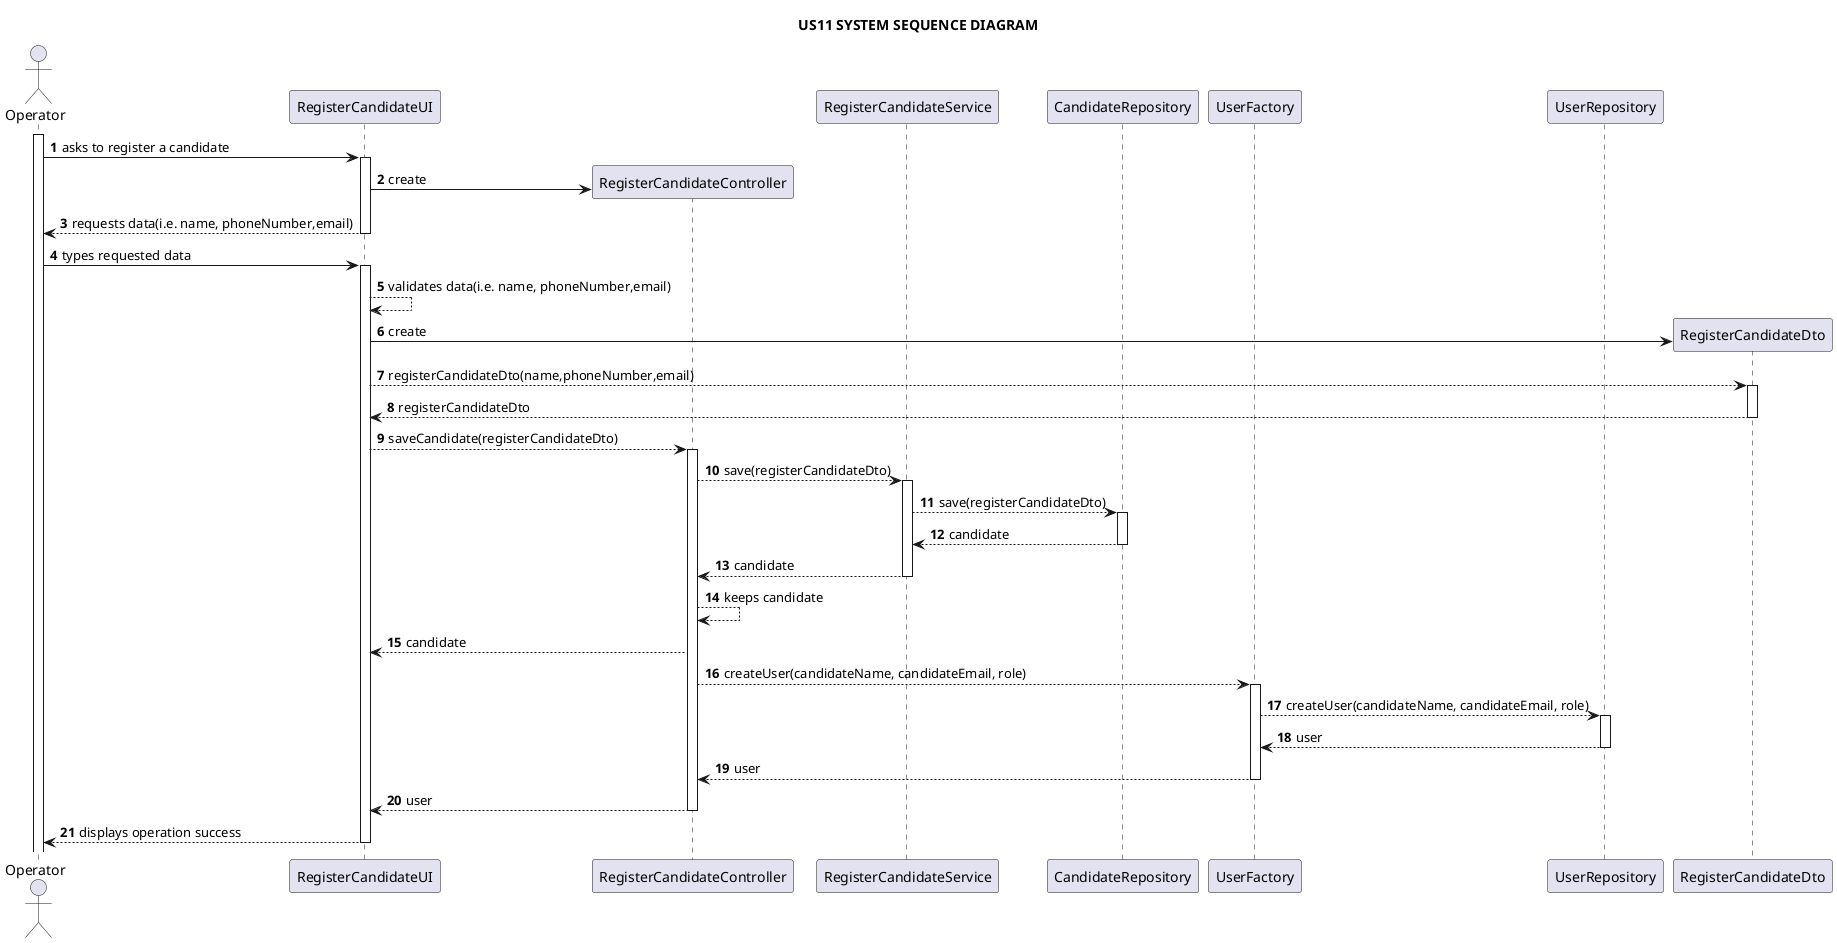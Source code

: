 @startuml

title US11 SYSTEM SEQUENCE DIAGRAM

autonumber

actor Operator as a
participant RegisterCandidateUI as ui
participant RegisterCandidateController as c
participant RegisterCandidateService as s
participant CandidateRepository as repo
participant UserFactory as uf
participant UserRepository as ur
participant RegisterCandidateDto as rc



activate a
a -> ui: asks to register a candidate
activate ui

ui -> c** : create

ui --> a: requests data(i.e. name, phoneNumber,email)
deactivate ui

a -> ui: types requested data
activate ui

ui-->ui:validates data(i.e. name, phoneNumber,email)

ui -> rc** : create

ui --> rc : registerCandidateDto(name,phoneNumber,email)
activate rc

rc-->ui: registerCandidateDto
deactivate rc

ui --> c:saveCandidate(registerCandidateDto)
activate c


c --> s: save(registerCandidateDto)
activate s

s --> repo: save(registerCandidateDto)
activate repo

repo --> s: candidate
deactivate repo

s --> c: candidate
deactivate s

c-->c:keeps candidate

c-->ui:candidate

c-->uf:createUser(candidateName, candidateEmail, role)
activate uf

uf-->ur:createUser(candidateName, candidateEmail, role)
activate ur

ur-->uf:user
deactivate ur

uf-->c:user
deactivate uf

c-->ui:user
deactivate c

      ui --> a: displays operation success
    deactivate ui
@enduml